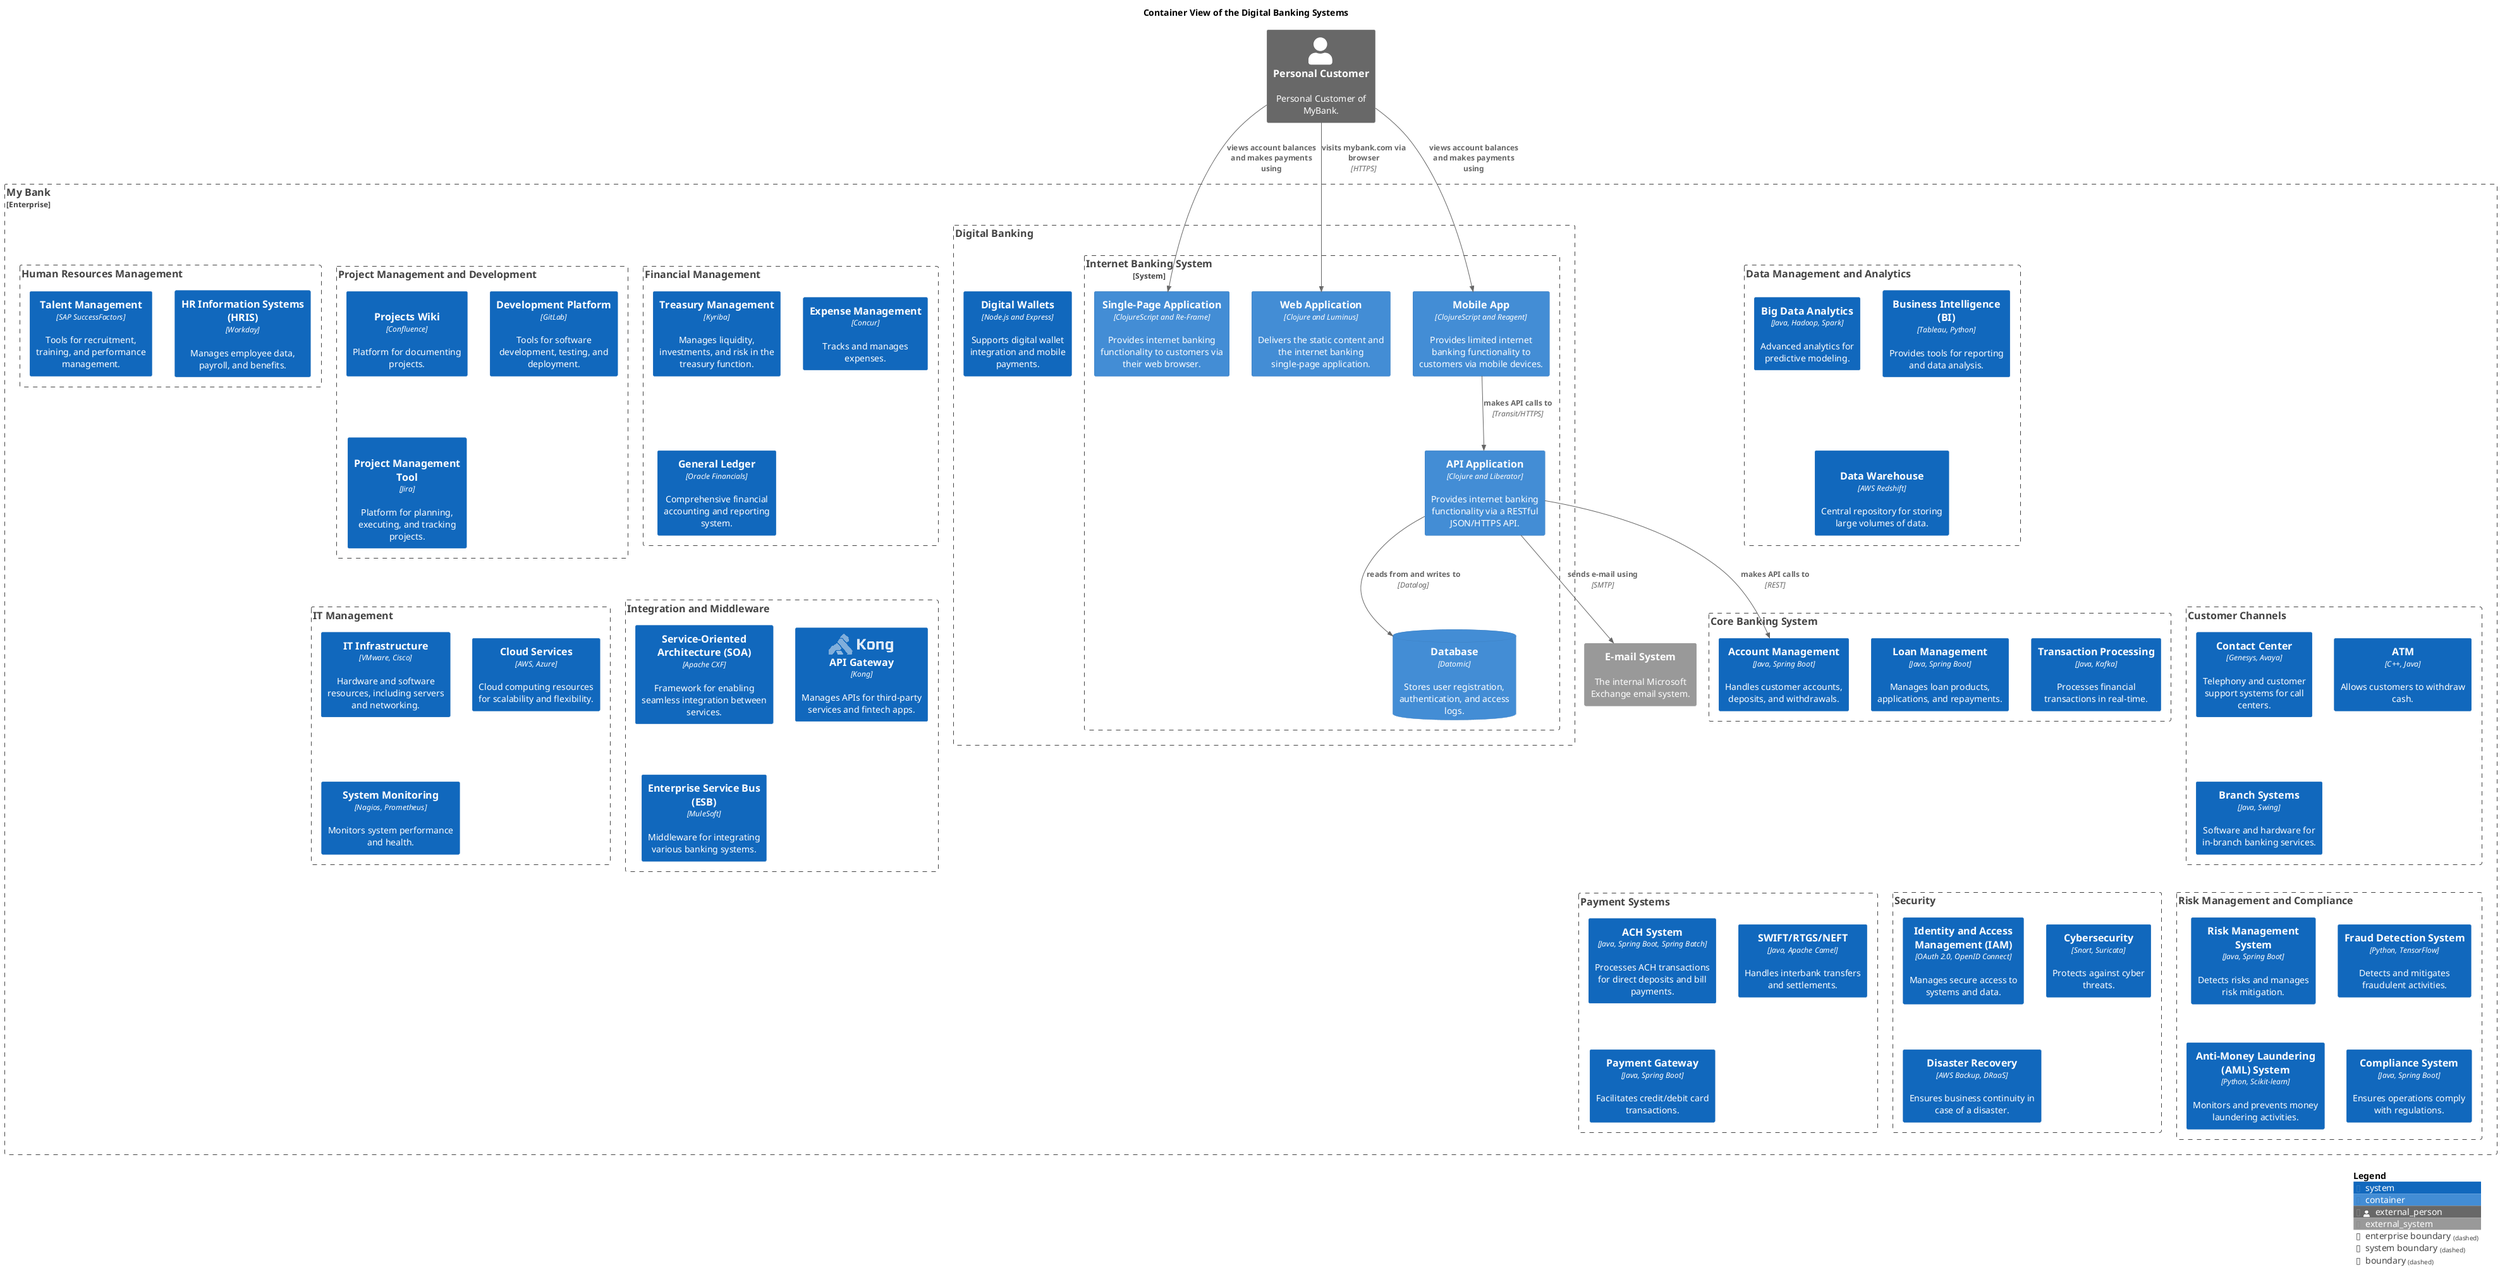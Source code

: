 @startuml container-view
!include <C4/C4_Container.puml>
!include <awslib14/AWSCommon>
!include <awslib14/AWSC4Integration>
!include <azure/AzureCommon>
!include <azure/AzureC4Integration>
!include <tupadr3/common>
!include <logos/kong>


LAYOUT_TOP_DOWN()




title Container View of the Digital Banking Systems
Enterprise_Boundary(mybank_mybankPlc, "My Bank") {
  Boundary(mybank_dataManagement_contextBoundary, "Data Management and Analytics") {
    System(mybank_dataManagement_bigDataAnalyticsSystem, "Big Data Analytics", $descr="Advanced analytics for predictive modeling.", $type="Java, Hadoop, Spark")
    System(mybank_dataManagement_businessIntelligenceSystem, "Business Intelligence (BI)", $descr="Provides tools for reporting and data analysis.", $type="Tableau, Python")
    System(mybank_dataManagement_dataWarehouseSystem, "Data Warehouse", $descr="Central repository for storing large volumes of data.", $type="AWS Redshift", $sprite="Redshift")
  }
  Boundary(mybank_digitalBanking_contextBoundary, "Digital Banking") {
    System(mybank_digitalBanking_digitalWalletsSystem, "Digital Wallets", $descr="Supports digital wallet integration and mobile payments.", $type="Node.js and Express")
    System_Boundary(mybank_digitalBanking_internetBankingSystem_internetBankingSystem, "Internet Banking System") {
      Container(mybank_digitalBanking_internetBankingSystem_apiApplication, "API Application", $descr="Provides internet banking functionality via a RESTful JSON/HTTPS API.", $techn="Clojure and Liberator")
      Container(mybank_digitalBanking_internetBankingSystem_singlePageApp, "Single-Page Application", $descr="Provides internet banking functionality to customers via their web browser.", $techn="ClojureScript and Re-Frame")
      Container(mybank_digitalBanking_internetBankingSystem_webApp, "Web Application", $descr="Delivers the static content and the internet banking single-page application.", $techn="Clojure and Luminus")
      Container(mybank_digitalBanking_internetBankingSystem_mobileApp, "Mobile App", $descr="Provides limited internet banking functionality to customers via mobile devices.", $techn="ClojureScript and Reagent")
      ContainerDb(mybank_digitalBanking_internetBankingSystem_database, "Database", $descr="Stores user registration, authentication, and access logs.", $techn="Datomic")
    }
  }
  Boundary(mybank_financialManagement_contextBoundary, "Financial Management") {
    System(mybank_financialManagement_treasuryManagementSystem, "Treasury Management", $descr="Manages liquidity, investments, and risk in the treasury function.", $type="Kyriba")
    System(mybank_financialManagement_expenseManagementSystem, "Expense Management", $descr="Tracks and manages expenses.", $type="Concur")
    System(mybank_financialManagement_generalLedgerSystem, "General Ledger", $descr="Comprehensive financial accounting and reporting system.", $type="Oracle Financials")
  }
  Boundary(mybank_projectManagement_contextBoundary, "Project Management and Development") {
    System(mybank_projectManagement_confluence, "Projects Wiki", $descr="Platform for documenting projects.", $type="Confluence", $sprite="confluence")
    System(mybank_projectManagement_gitlab, "Development Platform", $descr="Tools for software development, testing, and deployment.", $type="GitLab")
    System(mybank_projectManagement_jira, "Project Management Tool", $descr="Platform for planning, executing, and tracking projects.", $type="Jira", $sprite="jira")
  }
  Boundary(mybank_customerChannels_contextBoundary, "Customer Channels") {
    System(mybank_customerChannels_contactCenterSystem, "Contact Center", $descr="Telephony and customer support systems for call centers.", $type="Genesys, Avaya")
    System(mybank_customerChannels_atm, "ATM", $descr="Allows customers to withdraw cash.", $type="C++, Java")
    System(mybank_customerChannels_branchSystems, "Branch Systems", $descr="Software and hardware for in-branch banking services.", $type="Java, Swing")
  }
  Boundary(mybank_integrationMiddlewareContext, "Integration and Middleware") {
    System(mybank_integrationMiddleware_soa, "Service-Oriented Architecture (SOA)", $descr="Framework for enabling seamless integration between services.", $type="Apache CXF")
    System(mybank_integrationMiddleware_apiGateway, "API Gateway", $descr="Manages APIs for third-party services and fintech apps.", $type="Kong", $sprite="kong")
    System(mybank_integrationMiddleware_esb, "Enterprise Service Bus (ESB)", $descr="Middleware for integrating various banking systems.", $type="MuleSoft")
  }
  Boundary(mybank_itManagement_contextBoundary, "IT Management") {
    System(mybank_infrastructureManagement_itInfrastructureSystem, "IT Infrastructure", $descr="Hardware and software resources, including servers and networking.", $type="VMware, Cisco")
    System(mybank_infrastructureManagement_cloudServicesSystem, "Cloud Services", $descr="Cloud computing resources for scalability and flexibility.", $type="AWS, Azure")
    System(mybank_infrastructureManagement_systemMonitoringSystem, "System Monitoring", $descr="Monitors system performance and health.", $type="Nagios, Prometheus")
  }
  Boundary(mybank_compliance_contextBoundary, "Risk Management and Compliance") {
    System(mybank_compliance_riskManagementSystem, "Risk Management System", $descr="Detects risks and manages risk mitigation.", $type="Java, Spring Boot")
    System(mybank_compliance_fraudDetectionSystem, "Fraud Detection System", $descr="Detects and mitigates fraudulent activities.", $type="Python, TensorFlow")
    System(mybank_compliance_amlSystem, "Anti-Money Laundering (AML) System", $descr="Monitors and prevents money laundering activities.", $type="Python, Scikit-learn")
    System(mybank_compliance_complianceSystem, "Compliance System", $descr="Ensures operations comply with regulations.", $type="Java, Spring Boot")
  }
  System_Ext(mybank_emailSystem, "E-mail System", $descr="The internal Microsoft Exchange email system.")
  Boundary(mybank_security_contextBoundary, "Security") {
    System(mybank_security_identityAccessManagementSystem, "Identity and Access Management (IAM)", $descr="Manages secure access to systems and data.", $type="OAuth 2.0, OpenID Connect")
    System(mybank_security_cybersecuritySystem, "Cybersecurity", $descr="Protects against cyber threats.", $type="Snort, Suricata")
    System(mybank_security_disasterRecoverySystem, "Disaster Recovery", $descr="Ensures business continuity in case of a disaster.", $type="AWS Backup, DRaaS")
  }
  Boundary(mybank_payment_contextBoundary, "Payment Systems") {
    System(mybank_payment_achSystem, "ACH System", $descr="Processes ACH transactions for direct deposits and bill payments.", $type="Java, Spring Boot, Spring Batch")
    System(mybank_payment_swiftRtgsNeftSystem, "SWIFT/RTGS/NEFT", $descr="Handles interbank transfers and settlements.", $type="Java, Apache Camel")
    System(mybank_payment_paymentGatewaySystem, "Payment Gateway", $descr="Facilitates credit/debit card transactions.", $type="Java, Spring Boot")
  }
  Boundary(mybank_coreBanking_contextBoundary, "Core Banking System") {
    System(mybank_coreBanking_transactionProcessingSystem, "Transaction Processing", $descr="Processes financial transactions in real-time.", $type="Java, Kafka")
    System(mybank_coreBanking_loanManagementSystem, "Loan Management", $descr="Manages loan products, applications, and repayments.", $type="Java, Spring Boot")
    System(mybank_coreBanking_accountManagementSystem, "Account Management", $descr="Handles customer accounts, deposits, and withdrawals.", $type="Java, Spring Boot")
  }
  Boundary(mybank_humanResources_contextBoundary, "Human Resources Management") {
    System(mybank_humanResources_hris, "HR Information Systems (HRIS)", $descr="Manages employee data, payroll, and benefits.", $type="Workday")
    System(mybank_humanResources_talentManagementSystem, "Talent Management", $descr="Tools for recruitment, training, and performance management.", $type="SAP SuccessFactors")
  }
}
Person_Ext(mybank_personalCustomer, "Personal Customer", $descr="Personal Customer of MyBank.")
Rel(mybank_personalCustomer, mybank_digitalBanking_internetBankingSystem_webApp, "visits mybank.com via browser", $techn="HTTPS")
Rel(mybank_digitalBanking_internetBankingSystem_apiApplication, mybank_emailSystem, "sends e-mail using", $techn="SMTP")
Rel(mybank_digitalBanking_internetBankingSystem_apiApplication, mybank_coreBanking_accountManagementSystem, "makes API calls to", $techn="REST")
Rel(mybank_personalCustomer, mybank_digitalBanking_internetBankingSystem_singlePageApp, "views account balances and makes payments using")
Rel(mybank_digitalBanking_internetBankingSystem_mobileApp, mybank_digitalBanking_internetBankingSystem_apiApplication, "makes API calls to", $techn="Transit/HTTPS")
Rel(mybank_personalCustomer, mybank_digitalBanking_internetBankingSystem_mobileApp, "views account balances and makes payments using")
Rel(mybank_digitalBanking_internetBankingSystem_apiApplication, mybank_digitalBanking_internetBankingSystem_database, "reads from and writes to", $techn="Datalog")
SHOW_LEGEND()
@enduml
